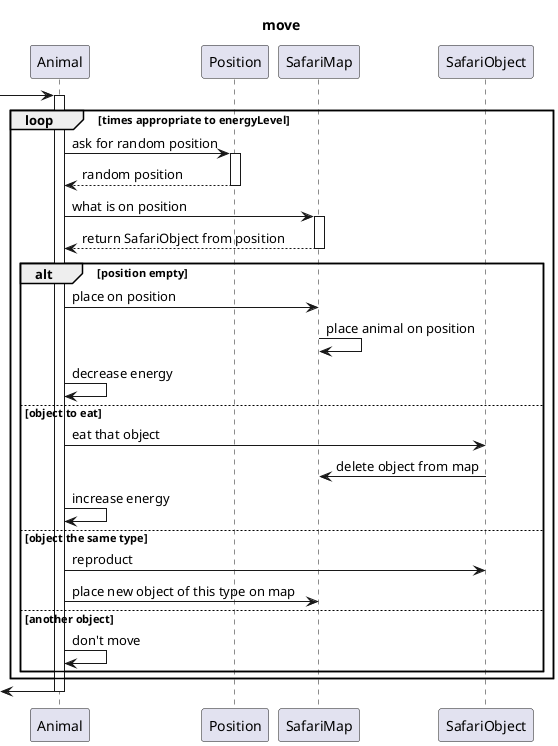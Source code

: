 @startuml
title move
-> Animal
activate Animal
loop times appropriate to energyLevel
    Animal -> Position: ask for random position
    activate Position
    Position --> Animal: random position
    deactivate Position

    Animal -> SafariMap: what is on position
    activate SafariMap
    SafariMap --> Animal: return SafariObject from position
    deactivate SafariMap

    alt position empty
        Animal -> SafariMap: place on position
        SafariMap -> SafariMap: place animal on position
        Animal -> Animal: decrease energy
    else object to eat
        Animal -> SafariObject: eat that object
        SafariObject -> SafariMap: delete object from map
        Animal -> Animal: increase energy
    else object the same type
        Animal -> SafariObject: reproduct
        Animal -> SafariMap: place new object of this type on map
    else another object
        Animal -> Animal: don't move
    end

end

<- Animal
deactivate Animal
@enduml